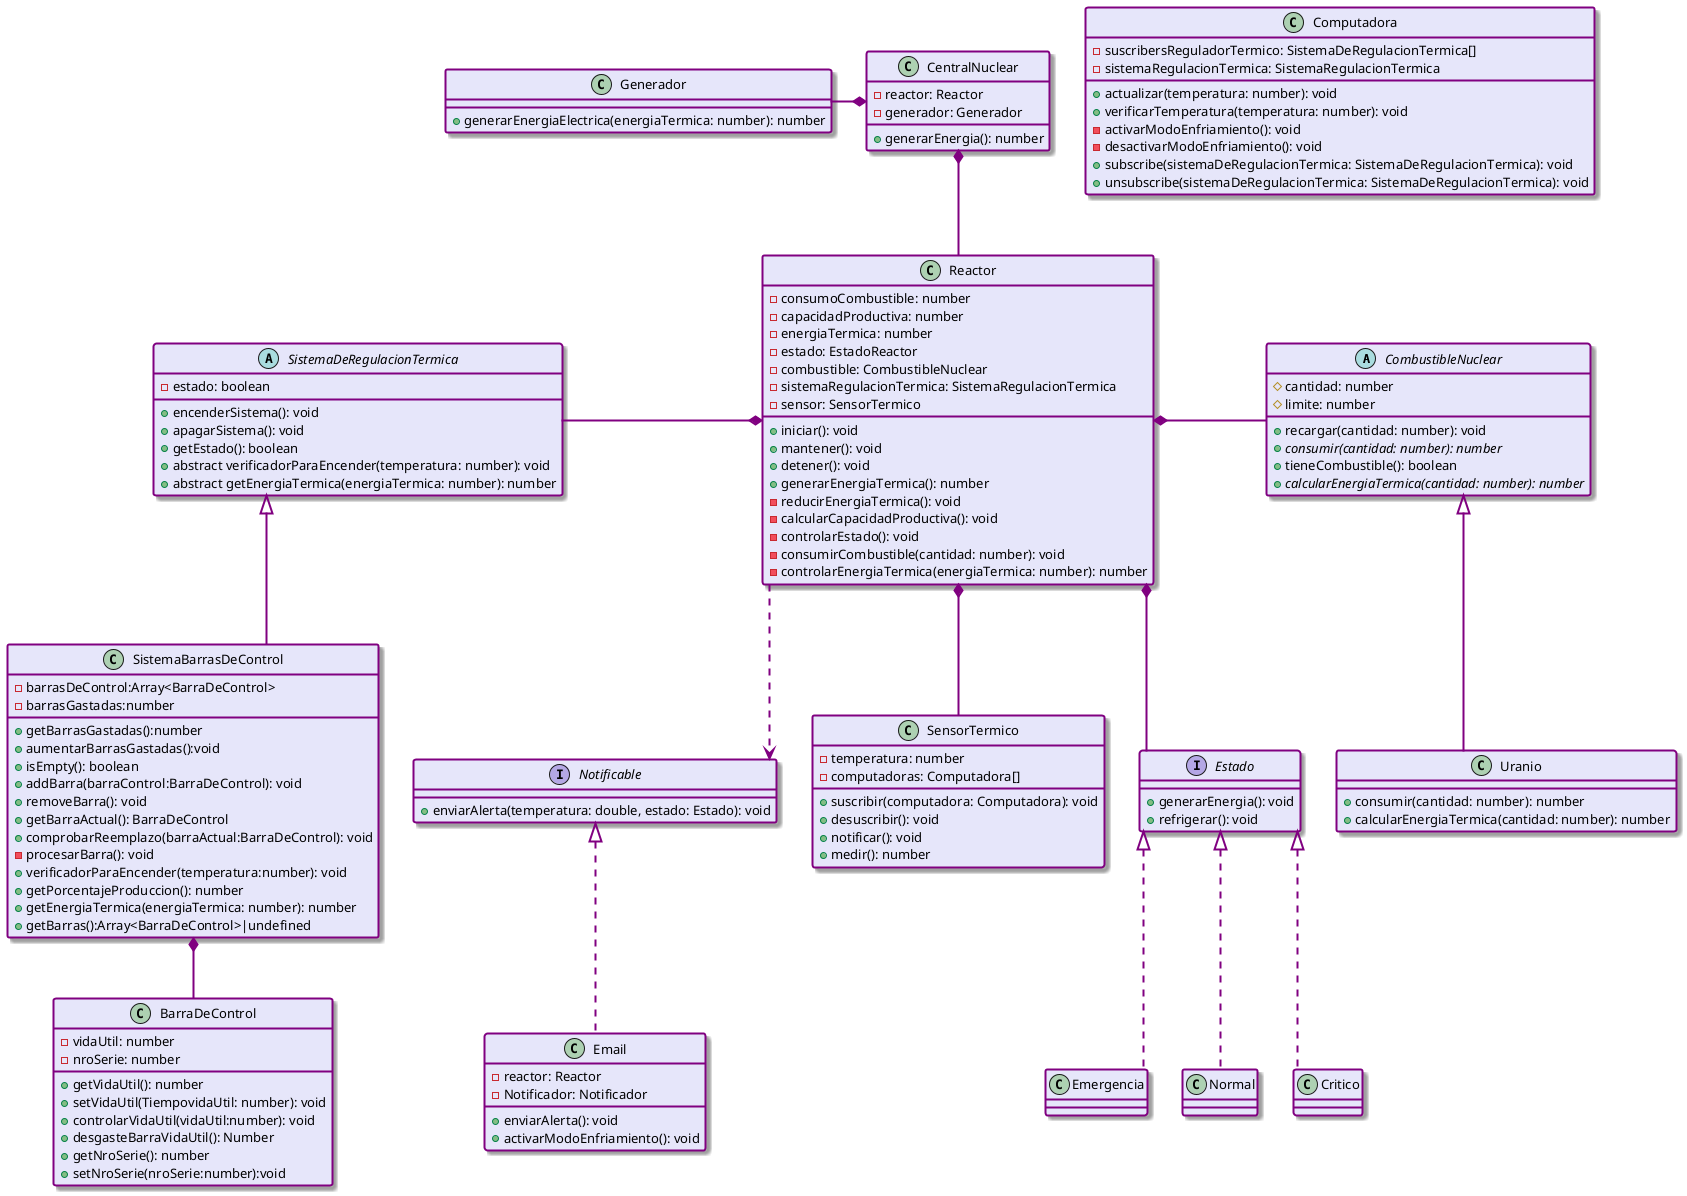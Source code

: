 @startuml DiagramaCentral

' tema

!define MyFontColor #000000
!define MyBorderColor #800080
!define MyBackgroundColor #E6E6FA
!define MyArrowColor #800080

skinparam defaultFontName Arial
skinparam DefaultFontSize 13
skinparam Linetype ortho
skinparam Arrowcolor MyArrowColor
skinparam ArrowThickness 2
skinparam Classbordercolor MyBorderColor
skinparam ClassBorderThickness 2
skinparam ClassBackgroundColor MyBackgroundColor
skinparam Shadowing true
skinparam GroupInheritance 1
skinparam NoteBackgroundColor yellow
skinparam NoteBorderThickness 2

' clases

abstract class CombustibleNuclear {
  	# cantidad: number
  	# limite: number

  	+ recargar(cantidad: number): void
  	+ {abstract} consumir(cantidad: number): number
  	+ tieneCombustible(): boolean
  	+ {abstract} calcularEnergiaTermica(cantidad: number): number
}

class Uranio extends CombustibleNuclear {
  	+ consumir(cantidad: number): number
  	+ calcularEnergiaTermica(cantidad: number): number
}

abstract class SistemaDeRegulacionTermica {
    - estado: boolean
    + encenderSistema(): void
    + apagarSistema(): void
    + getEstado(): boolean
    + abstract verificadorParaEncender(temperatura: number): void
    + abstract getEnergiaTermica(energiaTermica: number): number
}

class BarraDeControl{
    - vidaUtil: number
    - nroSerie: number
    + getVidaUtil(): number
    + setVidaUtil(TiempovidaUtil: number): void
    + controlarVidaUtil(vidaUtil:number): void
    + desgasteBarraVidaUtil(): Number
	+ getNroSerie(): number
	+ setNroSerie(nroSerie:number):void
}

class SistemaBarrasDeControl extends SistemaDeRegulacionTermica{
    - barrasDeControl:Array<BarraDeControl>
	- barrasGastadas:number
	+ getBarrasGastadas():number
	+ aumentarBarrasGastadas():void
    + isEmpty(): boolean
    + addBarra(barraControl:BarraDeControl): void
    + removeBarra(): void
    + getBarraActual(): BarraDeControl
    + comprobarReemplazo(barraActual:BarraDeControl): void
    - procesarBarra(): void
    + verificadorParaEncender(temperatura:number): void
    + getPorcentajeProduccion(): number
    + getEnergiaTermica(energiaTermica: number): number
	+ getBarras():Array<BarraDeControl>|undefined
}

class SensorTermico {
  	- temperatura: number
	- computadoras: Computadora[]

	+ suscribir(computadora: Computadora): void
	+ desuscribir(): void
	+ notificar(): void
  	+ medir(): number
}

class Email {
  	- reactor: Reactor
	- Notificador: Notificador

  	+ enviarAlerta(): void
  	+ activarModoEnfriamiento(): void
}

class Computadora {
	- suscribersReguladorTermico: SistemaDeRegulacionTermica[]
  	- sistemaRegulacionTermica: SistemaRegulacionTermica

	+ actualizar(temperatura: number): void
	+ verificarTemperatura(temperatura: number): void
  	- activarModoEnfriamiento(): void
  	- desactivarModoEnfriamiento(): void
	+ subscribe(sistemaDeRegulacionTermica: SistemaDeRegulacionTermica): void
	+ unsubscribe(sistemaDeRegulacionTermica: SistemaDeRegulacionTermica): void
}

class Reactor {
	- consumoCombustible: number
	- capacidadProductiva: number
	- energiaTermica: number
	- estado: EstadoReactor
	- combustible: CombustibleNuclear
	- sistemaRegulacionTermica: SistemaRegulacionTermica
	- sensor: SensorTermico

	+ iniciar(): void
	+ mantener(): void
	+ detener(): void
	+ generarEnergiaTermica(): number
	- reducirEnergiaTermica(): void
	- calcularCapacidadProductiva(): void
	- controlarEstado(): void
	- consumirCombustible(cantidad: number): void
	- controlarEnergiaTermica(energiaTermica: number): number
}

class Generador {
	+ generarEnergiaElectrica(energiaTermica: number): number
}

class CentralNuclear {
	- reactor: Reactor
	- generador: Generador

	+ generarEnergia(): number
}

interface Estado {
	+ generarEnergia(): void
	+ refrigerar(): void
}

class Normal {

}

class Critico {

}

class Emergencia {

}

interface Notificable {
    + enviarAlerta(temperatura: double, estado: Estado): void
}

' relaciones

Reactor *-r- CombustibleNuclear
Reactor *-- SensorTermico
Reactor *-l- SistemaDeRegulacionTermica
Reactor *-d- Estado

SistemaBarrasDeControl *-- BarraDeControl

CentralNuclear *-- Reactor
CentralNuclear *-l- Generador

Notificable <|.. Email
Notificable <.u. Reactor

Estado <|.. Normal
Estado <|.. Critico
Estado <|.. Emergencia

@enduml